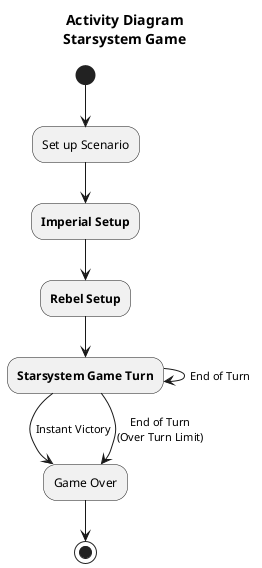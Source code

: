 @startuml

title Activity Diagram\nStarsystem Game

' Starsystem Game
' Written by Samuel Foster
' Parents: 
' Children: /Turn/Starsystem-Game-Turn

(*) --> "Set up Scenario" as SS

SS --> "<b>Imperial Setup" as IS

IS --> "<b>Rebel Setup" as RS

RS --> "<b>Starsystem Game Turn" as GT

GT -->[Instant Victory] "Game Over" as GG
GT -->[End of Turn\n(Over Turn Limit)] GG
GT -->[End of Turn] GT

GG --> (*)
@enduml
